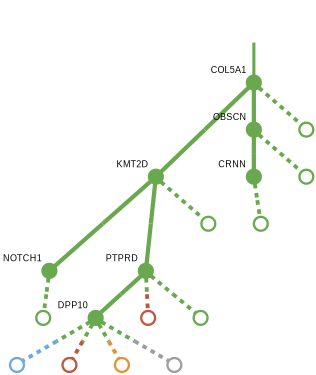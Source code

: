strict digraph  {
graph[splines=false]; nodesep=0.7; rankdir=TB; ranksep=0.6; forcelabels=true; dpi=600; size=2.5;
0 [color="#6aa84fff", fillcolor="#6aa84fff", fixedsize=true, fontname=Arial, fontsize="12pt", height="0.25", label="", penwidth=3, shape=circle, style=filled, xlabel=COL5A1];
2 [color="#6aa84fff", fillcolor="#6aa84fff", fixedsize=true, fontname=Arial, fontsize="12pt", height="0.25", label="", penwidth=3, shape=circle, style=filled, xlabel=KMT2D];
5 [color="#6aa84fff", fillcolor="#6aa84fff", fixedsize=true, fontname=Arial, fontsize="12pt", height="0.25", label="", penwidth=3, shape=circle, style=filled, xlabel=OBSCN];
7 [color="#6aa84fff", fillcolor="#6aa84fff", fixedsize=true, fontname=Arial, fontsize="12pt", height="0.25", label="", penwidth=3, shape=circle, style=solid, xlabel=""];
1 [color="#6aa84fff", fillcolor="#6aa84fff", fixedsize=true, fontname=Arial, fontsize="12pt", height="0.25", label="", penwidth=3, shape=circle, style=filled, xlabel=NOTCH1];
8 [color="#6aa84fff", fillcolor="#6aa84fff", fixedsize=true, fontname=Arial, fontsize="12pt", height="0.25", label="", penwidth=3, shape=circle, style=solid, xlabel=""];
3 [color="#6aa84fff", fillcolor="#6aa84fff", fixedsize=true, fontname=Arial, fontsize="12pt", height="0.25", label="", penwidth=3, shape=circle, style=filled, xlabel=PTPRD];
9 [color="#6aa84fff", fillcolor="#6aa84fff", fixedsize=true, fontname=Arial, fontsize="12pt", height="0.25", label="", penwidth=3, shape=circle, style=solid, xlabel=""];
6 [color="#6aa84fff", fillcolor="#6aa84fff", fixedsize=true, fontname=Arial, fontsize="12pt", height="0.25", label="", penwidth=3, shape=circle, style=filled, xlabel=DPP10];
10 [color="#be5742ff", fillcolor="#be5742ff", fixedsize=true, fontname=Arial, fontsize="12pt", height="0.25", label="", penwidth=3, shape=circle, style=solid, xlabel=""];
11 [color="#6aa84fff", fillcolor="#6aa84fff", fixedsize=true, fontname=Arial, fontsize="12pt", height="0.25", label="", penwidth=3, shape=circle, style=solid, xlabel=""];
4 [color="#6aa84fff", fillcolor="#6aa84fff", fixedsize=true, fontname=Arial, fontsize="12pt", height="0.25", label="", penwidth=3, shape=circle, style=filled, xlabel=CRNN];
12 [color="#6aa84fff", fillcolor="#6aa84fff", fixedsize=true, fontname=Arial, fontsize="12pt", height="0.25", label="", penwidth=3, shape=circle, style=solid, xlabel=""];
13 [color="#6aa84fff", fillcolor="#6aa84fff", fixedsize=true, fontname=Arial, fontsize="12pt", height="0.25", label="", penwidth=3, shape=circle, style=solid, xlabel=""];
14 [color="#6fa8dcff", fillcolor="#6fa8dcff", fixedsize=true, fontname=Arial, fontsize="12pt", height="0.25", label="", penwidth=3, shape=circle, style=solid, xlabel=""];
15 [color="#be5742ff", fillcolor="#be5742ff", fixedsize=true, fontname=Arial, fontsize="12pt", height="0.25", label="", penwidth=3, shape=circle, style=solid, xlabel=""];
16 [color="#e69138ff", fillcolor="#e69138ff", fixedsize=true, fontname=Arial, fontsize="12pt", height="0.25", label="", penwidth=3, shape=circle, style=solid, xlabel=""];
17 [color="#9e9e9eff", fillcolor="#9e9e9eff", fixedsize=true, fontname=Arial, fontsize="12pt", height="0.25", label="", penwidth=3, shape=circle, style=solid, xlabel=""];
normal [label="", penwidth=3, style=invis, xlabel=COL5A1];
0 -> 2  [arrowsize=0, color="#6aa84fff;0.5:#6aa84fff", minlen="2.5", penwidth="5.5", style=solid];
0 -> 5  [arrowsize=0, color="#6aa84fff;0.5:#6aa84fff", minlen="1.6749999523162842", penwidth="5.5", style=solid];
0 -> 7  [arrowsize=0, color="#6aa84fff;0.5:#6aa84fff", minlen="1.2625000476837158", penwidth=5, style=dashed];
2 -> 1  [arrowsize=0, color="#6aa84fff;0.5:#6aa84fff", minlen="2.5", penwidth="5.5", style=solid];
2 -> 3  [arrowsize=0, color="#6aa84fff;0.5:#6aa84fff", minlen="2.200000047683716", penwidth="5.5", style=solid];
2 -> 9  [arrowsize=0, color="#6aa84fff;0.5:#6aa84fff", minlen="1.2625000476837158", penwidth=5, style=dashed];
5 -> 4  [arrowsize=0, color="#6aa84fff;0.5:#6aa84fff", minlen="1.9000000953674316", penwidth="5.5", style=solid];
5 -> 13  [arrowsize=0, color="#6aa84fff;0.5:#6aa84fff", minlen="1.2625000476837158", penwidth=5, style=dashed];
1 -> 8  [arrowsize=0, color="#6aa84fff;0.5:#6aa84fff", minlen="1.2625000476837158", penwidth=5, style=dashed];
3 -> 6  [arrowsize=0, color="#6aa84fff;0.5:#6aa84fff", minlen="1.5250000953674316", penwidth="5.5", style=solid];
3 -> 10  [arrowsize=0, color="#6aa84fff;0.5:#be5742ff", minlen="1.2625000476837158", penwidth=5, style=dashed];
3 -> 11  [arrowsize=0, color="#6aa84fff;0.5:#6aa84fff", minlen="1.2625000476837158", penwidth=5, style=dashed];
6 -> 14  [arrowsize=0, color="#6aa84fff;0.5:#6fa8dcff", minlen="1.2625000476837158", penwidth=5, style=dashed];
6 -> 15  [arrowsize=0, color="#6aa84fff;0.5:#be5742ff", minlen="1.2625000476837158", penwidth=5, style=dashed];
6 -> 16  [arrowsize=0, color="#6aa84fff;0.5:#e69138ff", minlen="1.2625000476837158", penwidth=5, style=dashed];
6 -> 17  [arrowsize=0, color="#6aa84fff;0.5:#9e9e9eff", minlen="1.2625000476837158", penwidth=5, style=dashed];
4 -> 12  [arrowsize=0, color="#6aa84fff;0.5:#6aa84fff", minlen="1.2625000476837158", penwidth=5, style=dashed];
normal -> 0  [arrowsize=0, color="#6aa84fff", label="", penwidth=4, style=solid];
}
